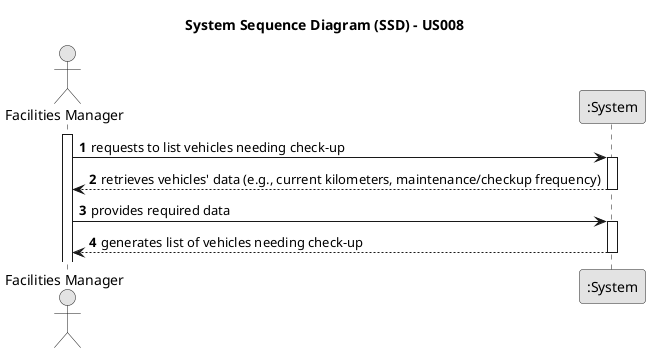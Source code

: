 @startuml
skinparam monochrome true
skinparam packageStyle rectangle
skinparam shadowing false

title System Sequence Diagram (SSD) - US008

autonumber

actor "Facilities Manager" as FM
participant ":System" as System

activate FM

    FM -> System : requests to list vehicles needing check-up
    activate System

        System --> FM : retrieves vehicles' data (e.g., current kilometers, maintenance/checkup frequency)
    deactivate System

    FM -> System : provides required data
    activate System

        System --> FM : generates list of vehicles needing check-up
    deactivate System

@enduml
